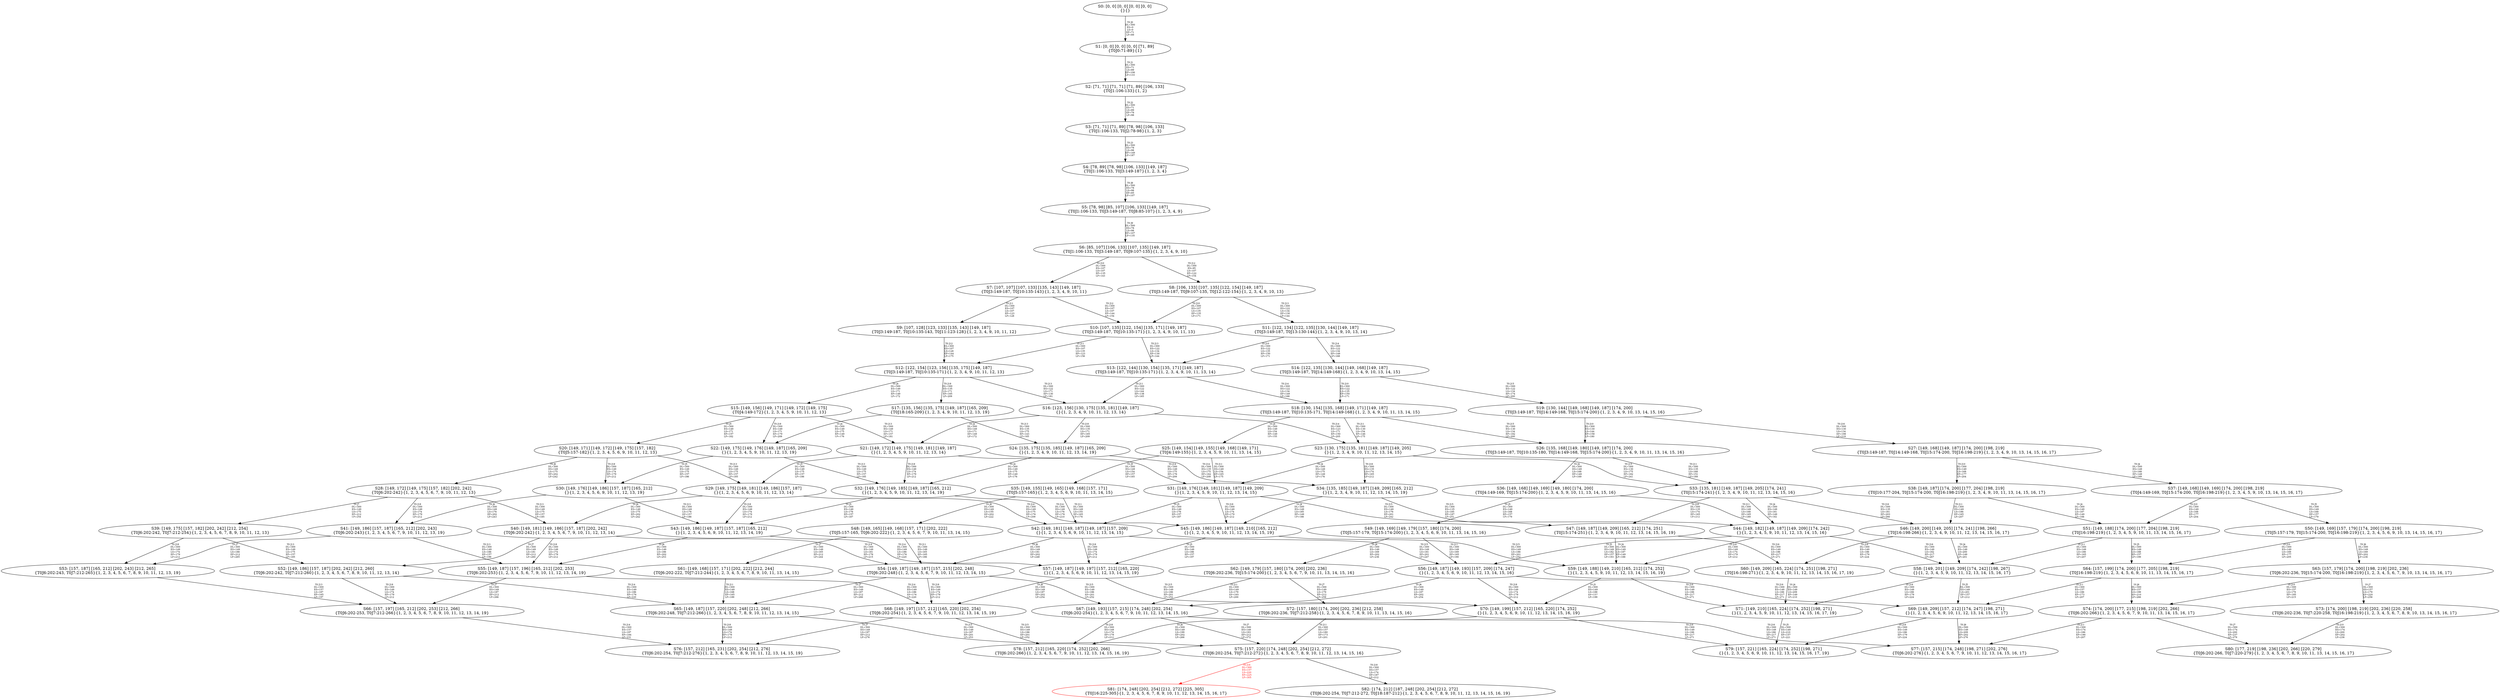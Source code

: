 digraph {
	S0[label="S0: [0, 0] [0, 0] [0, 0] [0, 0] \n{}{}"];
	S1[label="S1: [0, 0] [0, 0] [0, 0] [71, 89] \n{T0J0:71-89}{1}"];
	S2[label="S2: [71, 71] [71, 71] [71, 89] [106, 133] \n{T0J1:106-133}{1, 2}"];
	S3[label="S3: [71, 71] [71, 89] [78, 98] [106, 133] \n{T0J1:106-133, T0J2:78-98}{1, 2, 3}"];
	S4[label="S4: [78, 89] [78, 98] [106, 133] [149, 187] \n{T0J1:106-133, T0J3:149-187}{1, 2, 3, 4}"];
	S5[label="S5: [78, 98] [85, 107] [106, 133] [149, 187] \n{T0J1:106-133, T0J3:149-187, T0J8:85-107}{1, 2, 3, 4, 9}"];
	S6[label="S6: [85, 107] [106, 133] [107, 135] [149, 187] \n{T0J1:106-133, T0J3:149-187, T0J9:107-135}{1, 2, 3, 4, 9, 10}"];
	S7[label="S7: [107, 107] [107, 133] [135, 143] [149, 187] \n{T0J3:149-187, T0J10:135-143}{1, 2, 3, 4, 9, 10, 11}"];
	S8[label="S8: [106, 133] [107, 135] [122, 154] [149, 187] \n{T0J3:149-187, T0J9:107-135, T0J12:122-154}{1, 2, 3, 4, 9, 10, 13}"];
	S9[label="S9: [107, 128] [123, 133] [135, 143] [149, 187] \n{T0J3:149-187, T0J10:135-143, T0J11:123-128}{1, 2, 3, 4, 9, 10, 11, 12}"];
	S10[label="S10: [107, 135] [122, 154] [135, 171] [149, 187] \n{T0J3:149-187, T0J10:135-171}{1, 2, 3, 4, 9, 10, 11, 13}"];
	S11[label="S11: [122, 134] [122, 135] [130, 144] [149, 187] \n{T0J3:149-187, T0J13:130-144}{1, 2, 3, 4, 9, 10, 13, 14}"];
	S12[label="S12: [122, 154] [123, 156] [135, 175] [149, 187] \n{T0J3:149-187, T0J10:135-171}{1, 2, 3, 4, 9, 10, 11, 12, 13}"];
	S13[label="S13: [122, 144] [130, 154] [135, 171] [149, 187] \n{T0J3:149-187, T0J10:135-171}{1, 2, 3, 4, 9, 10, 11, 13, 14}"];
	S14[label="S14: [122, 135] [130, 144] [149, 168] [149, 187] \n{T0J3:149-187, T0J14:149-168}{1, 2, 3, 4, 9, 10, 13, 14, 15}"];
	S15[label="S15: [149, 156] [149, 171] [149, 172] [149, 175] \n{T0J4:149-172}{1, 2, 3, 4, 5, 9, 10, 11, 12, 13}"];
	S16[label="S16: [123, 156] [130, 175] [135, 181] [149, 187] \n{}{1, 2, 3, 4, 9, 10, 11, 12, 13, 14}"];
	S17[label="S17: [135, 156] [135, 175] [149, 187] [165, 209] \n{T0J18:165-209}{1, 2, 3, 4, 9, 10, 11, 12, 13, 19}"];
	S18[label="S18: [130, 154] [135, 168] [149, 171] [149, 187] \n{T0J3:149-187, T0J10:135-171, T0J14:149-168}{1, 2, 3, 4, 9, 10, 11, 13, 14, 15}"];
	S19[label="S19: [130, 144] [149, 168] [149, 187] [174, 200] \n{T0J3:149-187, T0J14:149-168, T0J15:174-200}{1, 2, 3, 4, 9, 10, 13, 14, 15, 16}"];
	S20[label="S20: [149, 171] [149, 172] [149, 175] [157, 182] \n{T0J5:157-182}{1, 2, 3, 4, 5, 6, 9, 10, 11, 12, 13}"];
	S21[label="S21: [149, 172] [149, 175] [149, 181] [149, 187] \n{}{1, 2, 3, 4, 5, 9, 10, 11, 12, 13, 14}"];
	S22[label="S22: [149, 175] [149, 176] [149, 187] [165, 209] \n{}{1, 2, 3, 4, 5, 9, 10, 11, 12, 13, 19}"];
	S23[label="S23: [130, 175] [135, 181] [149, 187] [149, 205] \n{}{1, 2, 3, 4, 9, 10, 11, 12, 13, 14, 15}"];
	S24[label="S24: [135, 175] [135, 185] [149, 187] [165, 209] \n{}{1, 2, 3, 4, 9, 10, 11, 12, 13, 14, 19}"];
	S25[label="S25: [149, 154] [149, 155] [149, 168] [149, 171] \n{T0J4:149-155}{1, 2, 3, 4, 5, 9, 10, 11, 13, 14, 15}"];
	S26[label="S26: [135, 168] [149, 180] [149, 187] [174, 200] \n{T0J3:149-187, T0J10:135-180, T0J14:149-168, T0J15:174-200}{1, 2, 3, 4, 9, 10, 11, 13, 14, 15, 16}"];
	S27[label="S27: [149, 168] [149, 187] [174, 200] [198, 219] \n{T0J3:149-187, T0J14:149-168, T0J15:174-200, T0J16:198-219}{1, 2, 3, 4, 9, 10, 13, 14, 15, 16, 17}"];
	S28[label="S28: [149, 172] [149, 175] [157, 182] [202, 242] \n{T0J6:202-242}{1, 2, 3, 4, 5, 6, 7, 9, 10, 11, 12, 13}"];
	S29[label="S29: [149, 175] [149, 181] [149, 186] [157, 187] \n{}{1, 2, 3, 4, 5, 6, 9, 10, 11, 12, 13, 14}"];
	S30[label="S30: [149, 176] [149, 186] [157, 187] [165, 212] \n{}{1, 2, 3, 4, 5, 6, 9, 10, 11, 12, 13, 19}"];
	S31[label="S31: [149, 176] [149, 181] [149, 187] [149, 209] \n{}{1, 2, 3, 4, 5, 9, 10, 11, 12, 13, 14, 15}"];
	S32[label="S32: [149, 176] [149, 185] [149, 187] [165, 212] \n{}{1, 2, 3, 4, 5, 9, 10, 11, 12, 13, 14, 19}"];
	S33[label="S33: [135, 181] [149, 187] [149, 205] [174, 241] \n{T0J15:174-241}{1, 2, 3, 4, 9, 10, 11, 12, 13, 14, 15, 16}"];
	S34[label="S34: [135, 185] [149, 187] [149, 209] [165, 212] \n{}{1, 2, 3, 4, 9, 10, 11, 12, 13, 14, 15, 19}"];
	S35[label="S35: [149, 155] [149, 165] [149, 168] [157, 171] \n{T0J5:157-165}{1, 2, 3, 4, 5, 6, 9, 10, 11, 13, 14, 15}"];
	S36[label="S36: [149, 168] [149, 169] [149, 180] [174, 200] \n{T0J4:149-169, T0J15:174-200}{1, 2, 3, 4, 5, 9, 10, 11, 13, 14, 15, 16}"];
	S37[label="S37: [149, 168] [149, 169] [174, 200] [198, 219] \n{T0J4:149-169, T0J15:174-200, T0J16:198-219}{1, 2, 3, 4, 5, 9, 10, 13, 14, 15, 16, 17}"];
	S38[label="S38: [149, 187] [174, 200] [177, 204] [198, 219] \n{T0J10:177-204, T0J15:174-200, T0J16:198-219}{1, 2, 3, 4, 9, 10, 11, 13, 14, 15, 16, 17}"];
	S39[label="S39: [149, 175] [157, 182] [202, 242] [212, 254] \n{T0J6:202-242, T0J7:212-254}{1, 2, 3, 4, 5, 6, 7, 8, 9, 10, 11, 12, 13}"];
	S40[label="S40: [149, 181] [149, 186] [157, 187] [202, 242] \n{T0J6:202-242}{1, 2, 3, 4, 5, 6, 7, 9, 10, 11, 12, 13, 14}"];
	S41[label="S41: [149, 186] [157, 187] [165, 212] [202, 243] \n{T0J6:202-243}{1, 2, 3, 4, 5, 6, 7, 9, 10, 11, 12, 13, 19}"];
	S42[label="S42: [149, 181] [149, 187] [149, 187] [157, 209] \n{}{1, 2, 3, 4, 5, 6, 9, 10, 11, 12, 13, 14, 15}"];
	S43[label="S43: [149, 186] [149, 187] [157, 187] [165, 212] \n{}{1, 2, 3, 4, 5, 6, 9, 10, 11, 12, 13, 14, 19}"];
	S44[label="S44: [149, 182] [149, 187] [149, 209] [174, 242] \n{}{1, 2, 3, 4, 5, 9, 10, 11, 12, 13, 14, 15, 16}"];
	S45[label="S45: [149, 186] [149, 187] [149, 210] [165, 212] \n{}{1, 2, 3, 4, 5, 9, 10, 11, 12, 13, 14, 15, 19}"];
	S46[label="S46: [149, 200] [149, 205] [174, 241] [198, 266] \n{T0J16:198-266}{1, 2, 3, 4, 9, 10, 11, 12, 13, 14, 15, 16, 17}"];
	S47[label="S47: [149, 187] [149, 209] [165, 212] [174, 251] \n{T0J15:174-251}{1, 2, 3, 4, 9, 10, 11, 12, 13, 14, 15, 16, 19}"];
	S48[label="S48: [149, 165] [149, 168] [157, 171] [202, 222] \n{T0J5:157-165, T0J6:202-222}{1, 2, 3, 4, 5, 6, 7, 9, 10, 11, 13, 14, 15}"];
	S49[label="S49: [149, 169] [149, 179] [157, 180] [174, 200] \n{T0J5:157-179, T0J15:174-200}{1, 2, 3, 4, 5, 6, 9, 10, 11, 13, 14, 15, 16}"];
	S50[label="S50: [149, 169] [157, 179] [174, 200] [198, 219] \n{T0J5:157-179, T0J15:174-200, T0J16:198-219}{1, 2, 3, 4, 5, 6, 9, 10, 13, 14, 15, 16, 17}"];
	S51[label="S51: [149, 188] [174, 200] [177, 204] [198, 219] \n{T0J16:198-219}{1, 2, 3, 4, 5, 9, 10, 11, 13, 14, 15, 16, 17}"];
	S52[label="S52: [149, 186] [157, 187] [202, 242] [212, 260] \n{T0J6:202-242, T0J7:212-260}{1, 2, 3, 4, 5, 6, 7, 8, 9, 10, 11, 12, 13, 14}"];
	S53[label="S53: [157, 187] [165, 212] [202, 243] [212, 265] \n{T0J6:202-243, T0J7:212-265}{1, 2, 3, 4, 5, 6, 7, 8, 9, 10, 11, 12, 13, 19}"];
	S54[label="S54: [149, 187] [149, 187] [157, 215] [202, 248] \n{T0J6:202-248}{1, 2, 3, 4, 5, 6, 7, 9, 10, 11, 12, 13, 14, 15}"];
	S55[label="S55: [149, 187] [157, 196] [165, 212] [202, 253] \n{T0J6:202-253}{1, 2, 3, 4, 5, 6, 7, 9, 10, 11, 12, 13, 14, 19}"];
	S56[label="S56: [149, 187] [149, 193] [157, 209] [174, 247] \n{}{1, 2, 3, 4, 5, 6, 9, 10, 11, 12, 13, 14, 15, 16}"];
	S57[label="S57: [149, 187] [149, 197] [157, 212] [165, 220] \n{}{1, 2, 3, 4, 5, 6, 9, 10, 11, 12, 13, 14, 15, 19}"];
	S58[label="S58: [149, 201] [149, 209] [174, 242] [198, 267] \n{}{1, 2, 3, 4, 5, 9, 10, 11, 12, 13, 14, 15, 16, 17}"];
	S59[label="S59: [149, 188] [149, 210] [165, 212] [174, 252] \n{}{1, 2, 3, 4, 5, 9, 10, 11, 12, 13, 14, 15, 16, 19}"];
	S60[label="S60: [149, 209] [165, 224] [174, 251] [198, 271] \n{T0J16:198-271}{1, 2, 3, 4, 9, 10, 11, 12, 13, 14, 15, 16, 17, 19}"];
	S61[label="S61: [149, 168] [157, 171] [202, 222] [212, 244] \n{T0J6:202-222, T0J7:212-244}{1, 2, 3, 4, 5, 6, 7, 8, 9, 10, 11, 13, 14, 15}"];
	S62[label="S62: [149, 179] [157, 180] [174, 200] [202, 236] \n{T0J6:202-236, T0J15:174-200}{1, 2, 3, 4, 5, 6, 7, 9, 10, 11, 13, 14, 15, 16}"];
	S63[label="S63: [157, 179] [174, 200] [198, 219] [202, 236] \n{T0J6:202-236, T0J15:174-200, T0J16:198-219}{1, 2, 3, 4, 5, 6, 7, 9, 10, 13, 14, 15, 16, 17}"];
	S64[label="S64: [157, 199] [174, 200] [177, 205] [198, 219] \n{T0J16:198-219}{1, 2, 3, 4, 5, 6, 9, 10, 11, 13, 14, 15, 16, 17}"];
	S65[label="S65: [149, 187] [157, 220] [202, 248] [212, 266] \n{T0J6:202-248, T0J7:212-266}{1, 2, 3, 4, 5, 6, 7, 8, 9, 10, 11, 12, 13, 14, 15}"];
	S66[label="S66: [157, 197] [165, 212] [202, 253] [212, 266] \n{T0J6:202-253, T0J7:212-266}{1, 2, 3, 4, 5, 6, 7, 8, 9, 10, 11, 12, 13, 14, 19}"];
	S67[label="S67: [149, 193] [157, 215] [174, 248] [202, 254] \n{T0J6:202-254}{1, 2, 3, 4, 5, 6, 7, 9, 10, 11, 12, 13, 14, 15, 16}"];
	S68[label="S68: [149, 197] [157, 212] [165, 220] [202, 254] \n{T0J6:202-254}{1, 2, 3, 4, 5, 6, 7, 9, 10, 11, 12, 13, 14, 15, 19}"];
	S69[label="S69: [149, 209] [157, 212] [174, 247] [198, 271] \n{}{1, 2, 3, 4, 5, 6, 9, 10, 11, 12, 13, 14, 15, 16, 17}"];
	S70[label="S70: [149, 199] [157, 212] [165, 220] [174, 252] \n{}{1, 2, 3, 4, 5, 6, 9, 10, 11, 12, 13, 14, 15, 16, 19}"];
	S71[label="S71: [149, 210] [165, 224] [174, 252] [198, 271] \n{}{1, 2, 3, 4, 5, 9, 10, 11, 12, 13, 14, 15, 16, 17, 19}"];
	S72[label="S72: [157, 180] [174, 200] [202, 236] [212, 258] \n{T0J6:202-236, T0J7:212-258}{1, 2, 3, 4, 5, 6, 7, 8, 9, 10, 11, 13, 14, 15, 16}"];
	S73[label="S73: [174, 200] [198, 219] [202, 236] [220, 258] \n{T0J6:202-236, T0J7:220-258, T0J16:198-219}{1, 2, 3, 4, 5, 6, 7, 8, 9, 10, 13, 14, 15, 16, 17}"];
	S74[label="S74: [174, 200] [177, 215] [198, 219] [202, 266] \n{T0J6:202-266}{1, 2, 3, 4, 5, 6, 7, 9, 10, 11, 13, 14, 15, 16, 17}"];
	S75[label="S75: [157, 220] [174, 248] [202, 254] [212, 272] \n{T0J6:202-254, T0J7:212-272}{1, 2, 3, 4, 5, 6, 7, 8, 9, 10, 11, 12, 13, 14, 15, 16}"];
	S76[label="S76: [157, 212] [165, 231] [202, 254] [212, 276] \n{T0J6:202-254, T0J7:212-276}{1, 2, 3, 4, 5, 6, 7, 8, 9, 10, 11, 12, 13, 14, 15, 19}"];
	S77[label="S77: [157, 215] [174, 248] [198, 271] [202, 276] \n{T0J6:202-276}{1, 2, 3, 4, 5, 6, 7, 9, 10, 11, 12, 13, 14, 15, 16, 17}"];
	S78[label="S78: [157, 212] [165, 220] [174, 252] [202, 266] \n{T0J6:202-266}{1, 2, 3, 4, 5, 6, 7, 9, 10, 11, 12, 13, 14, 15, 16, 19}"];
	S79[label="S79: [157, 221] [165, 224] [174, 252] [198, 271] \n{}{1, 2, 3, 4, 5, 6, 9, 10, 11, 12, 13, 14, 15, 16, 17, 19}"];
	S80[label="S80: [177, 219] [198, 236] [202, 266] [220, 279] \n{T0J6:202-266, T0J7:220-279}{1, 2, 3, 4, 5, 6, 7, 8, 9, 10, 11, 13, 14, 15, 16, 17}"];
	S81[label="S81: [174, 248] [202, 254] [212, 272] [225, 305] \n{T0J16:225-305}{1, 2, 3, 4, 5, 6, 7, 8, 9, 10, 11, 12, 13, 14, 15, 16, 17}"];
	S82[label="S82: [174, 212] [187, 248] [202, 254] [212, 272] \n{T0J6:202-254, T0J7:212-272, T0J18:187-212}{1, 2, 3, 4, 5, 6, 7, 8, 9, 10, 11, 12, 13, 14, 15, 16, 19}"];
	S0 -> S1[label="T0 J0\nDL=300\nES=0\nLS=0\nEF=71\nLF=89",fontsize=8];
	S1 -> S2[label="T0 J1\nDL=300\nES=71\nLS=89\nEF=106\nLF=133",fontsize=8];
	S2 -> S3[label="T0 J2\nDL=300\nES=71\nLS=89\nEF=78\nLF=98",fontsize=8];
	S3 -> S4[label="T0 J3\nDL=300\nES=78\nLS=98\nEF=149\nLF=187",fontsize=8];
	S4 -> S5[label="T0 J8\nDL=300\nES=78\nLS=98\nEF=85\nLF=107",fontsize=8];
	S5 -> S6[label="T0 J9\nDL=300\nES=78\nLS=98\nEF=107\nLF=135",fontsize=8];
	S6 -> S7[label="T0 J10\nDL=300\nES=107\nLS=107\nEF=135\nLF=143",fontsize=8];
	S6 -> S8[label="T0 J12\nDL=300\nES=85\nLS=107\nEF=122\nLF=154",fontsize=8];
	S7 -> S9[label="T0 J11\nDL=300\nES=107\nLS=107\nEF=123\nLF=128",fontsize=8];
	S7 -> S10[label="T0 J12\nDL=300\nES=107\nLS=107\nEF=144\nLF=154",fontsize=8];
	S8 -> S10[label="T0 J10\nDL=300\nES=107\nLS=135\nEF=135\nLF=171",fontsize=8];
	S8 -> S11[label="T0 J13\nDL=300\nES=122\nLS=134\nEF=130\nLF=144",fontsize=8];
	S9 -> S12[label="T0 J12\nDL=300\nES=107\nLS=128\nEF=144\nLF=175",fontsize=8];
	S10 -> S12[label="T0 J11\nDL=300\nES=107\nLS=135\nEF=123\nLF=156",fontsize=8];
	S10 -> S13[label="T0 J13\nDL=300\nES=122\nLS=134\nEF=130\nLF=144",fontsize=8];
	S11 -> S13[label="T0 J10\nDL=300\nES=122\nLS=135\nEF=150\nLF=171",fontsize=8];
	S11 -> S14[label="T0 J14\nDL=300\nES=122\nLS=134\nEF=149\nLF=168",fontsize=8];
	S12 -> S15[label="T0 J4\nDL=300\nES=149\nLS=171\nEF=149\nLF=172",fontsize=8];
	S12 -> S16[label="T0 J13\nDL=300\nES=122\nLS=171\nEF=130\nLF=181",fontsize=8];
	S12 -> S17[label="T0 J18\nDL=300\nES=135\nLS=171\nEF=165\nLF=209",fontsize=8];
	S13 -> S16[label="T0 J11\nDL=300\nES=122\nLS=144\nEF=138\nLF=165",fontsize=8];
	S13 -> S18[label="T0 J14\nDL=300\nES=122\nLS=134\nEF=149\nLF=168",fontsize=8];
	S14 -> S18[label="T0 J10\nDL=300\nES=122\nLS=135\nEF=150\nLF=171",fontsize=8];
	S14 -> S19[label="T0 J15\nDL=300\nES=122\nLS=134\nEF=174\nLF=200",fontsize=8];
	S15 -> S20[label="T0 J5\nDL=300\nES=149\nLS=171\nEF=157\nLF=182",fontsize=8];
	S15 -> S21[label="T0 J13\nDL=300\nES=149\nLS=171\nEF=157\nLF=181",fontsize=8];
	S15 -> S22[label="T0 J18\nDL=300\nES=149\nLS=171\nEF=179\nLF=209",fontsize=8];
	S16 -> S21[label="T0 J4\nDL=300\nES=149\nLS=171\nEF=149\nLF=172",fontsize=8];
	S16 -> S23[label="T0 J14\nDL=300\nES=123\nLS=171\nEF=150\nLF=205",fontsize=8];
	S16 -> S24[label="T0 J18\nDL=300\nES=135\nLS=171\nEF=165\nLF=209",fontsize=8];
	S17 -> S22[label="T0 J4\nDL=300\nES=149\nLS=175\nEF=149\nLF=176",fontsize=8];
	S17 -> S24[label="T0 J13\nDL=300\nES=135\nLS=175\nEF=143\nLF=185",fontsize=8];
	S18 -> S25[label="T0 J4\nDL=300\nES=149\nLS=154\nEF=149\nLF=155",fontsize=8];
	S18 -> S23[label="T0 J11\nDL=300\nES=130\nLS=154\nEF=146\nLF=175",fontsize=8];
	S18 -> S26[label="T0 J15\nDL=300\nES=130\nLS=134\nEF=182\nLF=200",fontsize=8];
	S19 -> S26[label="T0 J10\nDL=300\nES=130\nLS=144\nEF=158\nLF=180",fontsize=8];
	S19 -> S27[label="T0 J16\nDL=300\nES=130\nLS=134\nEF=198\nLF=219",fontsize=8];
	S20 -> S28[label="T0 J6\nDL=300\nES=149\nLS=175\nEF=202\nLF=242",fontsize=8];
	S20 -> S29[label="T0 J13\nDL=300\nES=149\nLS=175\nEF=157\nLF=185",fontsize=8];
	S20 -> S30[label="T0 J18\nDL=300\nES=149\nLS=174\nEF=179\nLF=212",fontsize=8];
	S21 -> S29[label="T0 J5\nDL=300\nES=149\nLS=175\nEF=157\nLF=186",fontsize=8];
	S21 -> S31[label="T0 J14\nDL=300\nES=149\nLS=175\nEF=176\nLF=209",fontsize=8];
	S21 -> S32[label="T0 J18\nDL=300\nES=149\nLS=174\nEF=179\nLF=212",fontsize=8];
	S22 -> S30[label="T0 J5\nDL=300\nES=149\nLS=175\nEF=157\nLF=186",fontsize=8];
	S22 -> S32[label="T0 J13\nDL=300\nES=149\nLS=175\nEF=157\nLF=185",fontsize=8];
	S23 -> S31[label="T0 J4\nDL=300\nES=149\nLS=175\nEF=149\nLF=176",fontsize=8];
	S23 -> S33[label="T0 J15\nDL=300\nES=130\nLS=175\nEF=182\nLF=241",fontsize=8];
	S23 -> S34[label="T0 J18\nDL=300\nES=135\nLS=174\nEF=165\nLF=212",fontsize=8];
	S24 -> S32[label="T0 J4\nDL=300\nES=149\nLS=175\nEF=149\nLF=176",fontsize=8];
	S24 -> S34[label="T0 J14\nDL=300\nES=135\nLS=175\nEF=162\nLF=209",fontsize=8];
	S25 -> S35[label="T0 J5\nDL=300\nES=149\nLS=154\nEF=157\nLF=165",fontsize=8];
	S25 -> S31[label="T0 J11\nDL=300\nES=149\nLS=154\nEF=165\nLF=175",fontsize=8];
	S26 -> S36[label="T0 J4\nDL=300\nES=149\nLS=168\nEF=149\nLF=169",fontsize=8];
	S26 -> S33[label="T0 J11\nDL=300\nES=135\nLS=168\nEF=151\nLF=189",fontsize=8];
	S27 -> S37[label="T0 J4\nDL=300\nES=149\nLS=168\nEF=149\nLF=169",fontsize=8];
	S27 -> S38[label="T0 J10\nDL=300\nES=149\nLS=168\nEF=177\nLF=204",fontsize=8];
	S28 -> S39[label="T0 J7\nDL=300\nES=149\nLS=175\nEF=212\nLF=254",fontsize=8];
	S28 -> S40[label="T0 J13\nDL=300\nES=149\nLS=175\nEF=157\nLF=185",fontsize=8];
	S28 -> S41[label="T0 J18\nDL=300\nES=149\nLS=174\nEF=179\nLF=212",fontsize=8];
	S29 -> S40[label="T0 J6\nDL=300\nES=149\nLS=175\nEF=202\nLF=242",fontsize=8];
	S29 -> S42[label="T0 J14\nDL=300\nES=149\nLS=175\nEF=176\nLF=209",fontsize=8];
	S29 -> S43[label="T0 J18\nDL=300\nES=149\nLS=174\nEF=179\nLF=212",fontsize=8];
	S30 -> S41[label="T0 J6\nDL=300\nES=149\nLS=176\nEF=202\nLF=243",fontsize=8];
	S30 -> S43[label="T0 J13\nDL=300\nES=149\nLS=176\nEF=157\nLF=186",fontsize=8];
	S31 -> S42[label="T0 J5\nDL=300\nES=149\nLS=176\nEF=157\nLF=187",fontsize=8];
	S31 -> S44[label="T0 J15\nDL=300\nES=149\nLS=176\nEF=201\nLF=242",fontsize=8];
	S31 -> S45[label="T0 J18\nDL=300\nES=149\nLS=174\nEF=179\nLF=212",fontsize=8];
	S32 -> S43[label="T0 J5\nDL=300\nES=149\nLS=176\nEF=157\nLF=187",fontsize=8];
	S32 -> S45[label="T0 J14\nDL=300\nES=149\nLS=176\nEF=176\nLF=210",fontsize=8];
	S33 -> S44[label="T0 J4\nDL=300\nES=149\nLS=181\nEF=149\nLF=182",fontsize=8];
	S33 -> S46[label="T0 J16\nDL=300\nES=135\nLS=181\nEF=203\nLF=266",fontsize=8];
	S33 -> S47[label="T0 J18\nDL=300\nES=135\nLS=174\nEF=165\nLF=212",fontsize=8];
	S34 -> S45[label="T0 J4\nDL=300\nES=149\nLS=185\nEF=149\nLF=186",fontsize=8];
	S34 -> S47[label="T0 J15\nDL=300\nES=135\nLS=185\nEF=187\nLF=251",fontsize=8];
	S35 -> S48[label="T0 J6\nDL=300\nES=149\nLS=155\nEF=202\nLF=222",fontsize=8];
	S35 -> S42[label="T0 J11\nDL=300\nES=149\nLS=155\nEF=165\nLF=176",fontsize=8];
	S36 -> S49[label="T0 J5\nDL=300\nES=149\nLS=168\nEF=157\nLF=179",fontsize=8];
	S36 -> S44[label="T0 J11\nDL=300\nES=149\nLS=168\nEF=165\nLF=189",fontsize=8];
	S37 -> S50[label="T0 J5\nDL=300\nES=149\nLS=168\nEF=157\nLF=179",fontsize=8];
	S37 -> S51[label="T0 J10\nDL=300\nES=149\nLS=168\nEF=177\nLF=204",fontsize=8];
	S38 -> S51[label="T0 J4\nDL=300\nES=149\nLS=187\nEF=149\nLF=188",fontsize=8];
	S38 -> S46[label="T0 J11\nDL=300\nES=149\nLS=186\nEF=165\nLF=207",fontsize=8];
	S39 -> S52[label="T0 J13\nDL=300\nES=149\nLS=175\nEF=157\nLF=185",fontsize=8];
	S39 -> S53[label="T0 J18\nDL=300\nES=149\nLS=174\nEF=179\nLF=212",fontsize=8];
	S40 -> S52[label="T0 J7\nDL=300\nES=149\nLS=181\nEF=212\nLF=260",fontsize=8];
	S40 -> S54[label="T0 J14\nDL=300\nES=149\nLS=181\nEF=176\nLF=215",fontsize=8];
	S40 -> S55[label="T0 J18\nDL=300\nES=149\nLS=174\nEF=179\nLF=212",fontsize=8];
	S41 -> S53[label="T0 J7\nDL=300\nES=149\nLS=186\nEF=212\nLF=265",fontsize=8];
	S41 -> S55[label="T0 J13\nDL=300\nES=149\nLS=186\nEF=157\nLF=196",fontsize=8];
	S42 -> S54[label="T0 J6\nDL=300\nES=149\nLS=181\nEF=202\nLF=248",fontsize=8];
	S42 -> S56[label="T0 J15\nDL=300\nES=149\nLS=181\nEF=201\nLF=247",fontsize=8];
	S42 -> S57[label="T0 J18\nDL=300\nES=149\nLS=174\nEF=179\nLF=212",fontsize=8];
	S43 -> S55[label="T0 J6\nDL=300\nES=149\nLS=186\nEF=202\nLF=253",fontsize=8];
	S43 -> S57[label="T0 J14\nDL=300\nES=149\nLS=186\nEF=176\nLF=220",fontsize=8];
	S44 -> S56[label="T0 J5\nDL=300\nES=149\nLS=182\nEF=157\nLF=193",fontsize=8];
	S44 -> S58[label="T0 J16\nDL=300\nES=149\nLS=182\nEF=217\nLF=267",fontsize=8];
	S44 -> S59[label="T0 J18\nDL=300\nES=149\nLS=174\nEF=179\nLF=212",fontsize=8];
	S45 -> S57[label="T0 J5\nDL=300\nES=149\nLS=186\nEF=157\nLF=197",fontsize=8];
	S45 -> S59[label="T0 J15\nDL=300\nES=149\nLS=186\nEF=201\nLF=252",fontsize=8];
	S46 -> S58[label="T0 J4\nDL=300\nES=149\nLS=200\nEF=149\nLF=201",fontsize=8];
	S46 -> S60[label="T0 J18\nDL=300\nES=149\nLS=186\nEF=179\nLF=224",fontsize=8];
	S47 -> S59[label="T0 J4\nDL=300\nES=149\nLS=187\nEF=149\nLF=188",fontsize=8];
	S47 -> S60[label="T0 J16\nDL=300\nES=149\nLS=186\nEF=217\nLF=271",fontsize=8];
	S48 -> S61[label="T0 J7\nDL=300\nES=149\nLS=165\nEF=212\nLF=244",fontsize=8];
	S48 -> S54[label="T0 J11\nDL=300\nES=149\nLS=165\nEF=165\nLF=186",fontsize=8];
	S49 -> S62[label="T0 J6\nDL=300\nES=149\nLS=169\nEF=202\nLF=236",fontsize=8];
	S49 -> S56[label="T0 J11\nDL=300\nES=149\nLS=169\nEF=165\nLF=190",fontsize=8];
	S50 -> S63[label="T0 J6\nDL=300\nES=149\nLS=169\nEF=202\nLF=236",fontsize=8];
	S50 -> S64[label="T0 J10\nDL=300\nES=149\nLS=169\nEF=177\nLF=205",fontsize=8];
	S51 -> S64[label="T0 J5\nDL=300\nES=149\nLS=188\nEF=157\nLF=199",fontsize=8];
	S51 -> S58[label="T0 J11\nDL=300\nES=149\nLS=186\nEF=165\nLF=207",fontsize=8];
	S52 -> S65[label="T0 J14\nDL=300\nES=149\nLS=186\nEF=176\nLF=220",fontsize=8];
	S52 -> S66[label="T0 J18\nDL=300\nES=149\nLS=174\nEF=179\nLF=212",fontsize=8];
	S53 -> S66[label="T0 J13\nDL=300\nES=157\nLS=187\nEF=165\nLF=197",fontsize=8];
	S54 -> S65[label="T0 J7\nDL=300\nES=149\nLS=187\nEF=212\nLF=266",fontsize=8];
	S54 -> S67[label="T0 J15\nDL=300\nES=149\nLS=186\nEF=201\nLF=252",fontsize=8];
	S54 -> S68[label="T0 J18\nDL=300\nES=149\nLS=174\nEF=179\nLF=212",fontsize=8];
	S55 -> S66[label="T0 J7\nDL=300\nES=149\nLS=187\nEF=212\nLF=266",fontsize=8];
	S55 -> S68[label="T0 J14\nDL=300\nES=149\nLS=186\nEF=176\nLF=220",fontsize=8];
	S56 -> S67[label="T0 J6\nDL=300\nES=149\nLS=187\nEF=202\nLF=254",fontsize=8];
	S56 -> S69[label="T0 J16\nDL=300\nES=149\nLS=186\nEF=217\nLF=271",fontsize=8];
	S56 -> S70[label="T0 J18\nDL=300\nES=149\nLS=174\nEF=179\nLF=212",fontsize=8];
	S57 -> S68[label="T0 J6\nDL=300\nES=149\nLS=187\nEF=202\nLF=254",fontsize=8];
	S57 -> S70[label="T0 J15\nDL=300\nES=149\nLS=186\nEF=201\nLF=252",fontsize=8];
	S58 -> S69[label="T0 J5\nDL=300\nES=149\nLS=201\nEF=157\nLF=212",fontsize=8];
	S58 -> S71[label="T0 J18\nDL=300\nES=149\nLS=186\nEF=179\nLF=224",fontsize=8];
	S59 -> S70[label="T0 J5\nDL=300\nES=149\nLS=188\nEF=157\nLF=199",fontsize=8];
	S59 -> S71[label="T0 J16\nDL=300\nES=149\nLS=186\nEF=217\nLF=271",fontsize=8];
	S60 -> S71[label="T0 J4\nDL=300\nES=149\nLS=209\nEF=149\nLF=210",fontsize=8];
	S61 -> S65[label="T0 J11\nDL=300\nES=149\nLS=168\nEF=165\nLF=189",fontsize=8];
	S62 -> S72[label="T0 J7\nDL=300\nES=149\nLS=179\nEF=212\nLF=258",fontsize=8];
	S62 -> S67[label="T0 J11\nDL=300\nES=149\nLS=179\nEF=165\nLF=200",fontsize=8];
	S63 -> S73[label="T0 J7\nDL=300\nES=157\nLS=179\nEF=220\nLF=258",fontsize=8];
	S63 -> S74[label="T0 J10\nDL=300\nES=157\nLS=179\nEF=185\nLF=215",fontsize=8];
	S64 -> S74[label="T0 J6\nDL=300\nES=157\nLS=199\nEF=210\nLF=266",fontsize=8];
	S64 -> S69[label="T0 J11\nDL=300\nES=157\nLS=186\nEF=173\nLF=207",fontsize=8];
	S65 -> S75[label="T0 J15\nDL=300\nES=149\nLS=187\nEF=201\nLF=253",fontsize=8];
	S65 -> S76[label="T0 J18\nDL=300\nES=149\nLS=174\nEF=179\nLF=212",fontsize=8];
	S66 -> S76[label="T0 J14\nDL=300\nES=157\nLS=197\nEF=184\nLF=231",fontsize=8];
	S67 -> S75[label="T0 J7\nDL=300\nES=149\nLS=193\nEF=212\nLF=272",fontsize=8];
	S67 -> S77[label="T0 J16\nDL=300\nES=149\nLS=186\nEF=217\nLF=271",fontsize=8];
	S67 -> S78[label="T0 J18\nDL=300\nES=149\nLS=174\nEF=179\nLF=212",fontsize=8];
	S68 -> S76[label="T0 J7\nDL=300\nES=149\nLS=197\nEF=212\nLF=276",fontsize=8];
	S68 -> S78[label="T0 J15\nDL=300\nES=149\nLS=186\nEF=201\nLF=252",fontsize=8];
	S69 -> S77[label="T0 J6\nDL=300\nES=149\nLS=209\nEF=202\nLF=276",fontsize=8];
	S69 -> S79[label="T0 J18\nDL=300\nES=149\nLS=186\nEF=179\nLF=224",fontsize=8];
	S70 -> S78[label="T0 J6\nDL=300\nES=149\nLS=199\nEF=202\nLF=266",fontsize=8];
	S70 -> S79[label="T0 J16\nDL=300\nES=149\nLS=186\nEF=217\nLF=271",fontsize=8];
	S71 -> S79[label="T0 J5\nDL=300\nES=149\nLS=210\nEF=157\nLF=221",fontsize=8];
	S72 -> S75[label="T0 J11\nDL=300\nES=157\nLS=180\nEF=173\nLF=201",fontsize=8];
	S73 -> S80[label="T0 J10\nDL=300\nES=174\nLS=200\nEF=202\nLF=236",fontsize=8];
	S74 -> S80[label="T0 J7\nDL=300\nES=174\nLS=200\nEF=237\nLF=279",fontsize=8];
	S74 -> S77[label="T0 J11\nDL=300\nES=174\nLS=186\nEF=190\nLF=207",fontsize=8];
	S75 -> S81[label="T0 J16\nDL=300\nES=157\nLS=220\nEF=225\nLF=305",color=Red,fontcolor=Red,fontsize=8];
S81[color=Red];
	S75 -> S82[label="T0 J18\nDL=300\nES=157\nLS=174\nEF=187\nLF=212",fontsize=8];
}
